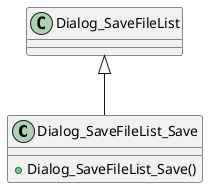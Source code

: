 @startuml
class Dialog_SaveFileList_Save {
    + Dialog_SaveFileList_Save()
}
Dialog_SaveFileList <|-- Dialog_SaveFileList_Save
@enduml
